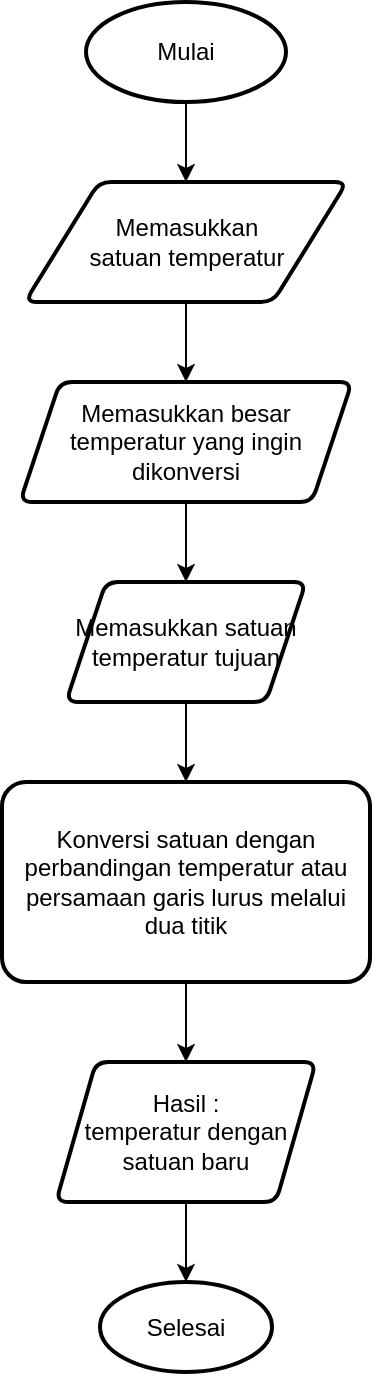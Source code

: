 <mxfile version="21.7.2" type="github">
  <diagram name="Page-1" id="axTvwTyRnC_YbbEKpN97">
    <mxGraphModel dx="392" dy="446" grid="1" gridSize="10" guides="1" tooltips="1" connect="1" arrows="1" fold="1" page="1" pageScale="1" pageWidth="827" pageHeight="1169" math="0" shadow="0">
      <root>
        <mxCell id="0" />
        <mxCell id="1" parent="0" />
        <mxCell id="TUb2oA2NIEB4g1PAvU3Q-9" value="" style="edgeStyle=orthogonalEdgeStyle;rounded=0;orthogonalLoop=1;jettySize=auto;html=1;" edge="1" parent="1" source="TUb2oA2NIEB4g1PAvU3Q-5" target="TUb2oA2NIEB4g1PAvU3Q-10">
          <mxGeometry relative="1" as="geometry">
            <mxPoint x="364" y="155" as="targetPoint" />
          </mxGeometry>
        </mxCell>
        <mxCell id="TUb2oA2NIEB4g1PAvU3Q-5" value="Mulai" style="strokeWidth=2;html=1;shape=mxgraph.flowchart.start_2;whiteSpace=wrap;" vertex="1" parent="1">
          <mxGeometry x="314" y="30" width="100" height="50" as="geometry" />
        </mxCell>
        <mxCell id="TUb2oA2NIEB4g1PAvU3Q-12" value="" style="edgeStyle=orthogonalEdgeStyle;rounded=0;orthogonalLoop=1;jettySize=auto;html=1;" edge="1" parent="1" source="TUb2oA2NIEB4g1PAvU3Q-10" target="TUb2oA2NIEB4g1PAvU3Q-11">
          <mxGeometry relative="1" as="geometry" />
        </mxCell>
        <mxCell id="TUb2oA2NIEB4g1PAvU3Q-10" value="Memasukkan &lt;br&gt;satuan temperatur" style="shape=parallelogram;html=1;strokeWidth=2;perimeter=parallelogramPerimeter;whiteSpace=wrap;rounded=1;arcSize=12;size=0.23;" vertex="1" parent="1">
          <mxGeometry x="283.5" y="120" width="161" height="60" as="geometry" />
        </mxCell>
        <mxCell id="TUb2oA2NIEB4g1PAvU3Q-14" value="" style="edgeStyle=orthogonalEdgeStyle;rounded=0;orthogonalLoop=1;jettySize=auto;html=1;" edge="1" parent="1" source="TUb2oA2NIEB4g1PAvU3Q-11" target="TUb2oA2NIEB4g1PAvU3Q-13">
          <mxGeometry relative="1" as="geometry" />
        </mxCell>
        <mxCell id="TUb2oA2NIEB4g1PAvU3Q-11" value="Memasukkan besar temperatur yang ingin dikonversi" style="shape=parallelogram;perimeter=parallelogramPerimeter;whiteSpace=wrap;html=1;fixedSize=1;strokeWidth=2;rounded=1;arcSize=12;" vertex="1" parent="1">
          <mxGeometry x="281" y="220" width="166" height="60" as="geometry" />
        </mxCell>
        <mxCell id="TUb2oA2NIEB4g1PAvU3Q-16" value="" style="edgeStyle=orthogonalEdgeStyle;rounded=0;orthogonalLoop=1;jettySize=auto;html=1;" edge="1" parent="1" source="TUb2oA2NIEB4g1PAvU3Q-13" target="TUb2oA2NIEB4g1PAvU3Q-15">
          <mxGeometry relative="1" as="geometry" />
        </mxCell>
        <mxCell id="TUb2oA2NIEB4g1PAvU3Q-13" value="Memasukkan satuan temperatur tujuan" style="shape=parallelogram;perimeter=parallelogramPerimeter;whiteSpace=wrap;html=1;fixedSize=1;strokeWidth=2;rounded=1;arcSize=12;" vertex="1" parent="1">
          <mxGeometry x="304" y="320" width="120" height="60" as="geometry" />
        </mxCell>
        <mxCell id="TUb2oA2NIEB4g1PAvU3Q-20" value="" style="edgeStyle=orthogonalEdgeStyle;rounded=0;orthogonalLoop=1;jettySize=auto;html=1;" edge="1" parent="1" source="TUb2oA2NIEB4g1PAvU3Q-15" target="TUb2oA2NIEB4g1PAvU3Q-19">
          <mxGeometry relative="1" as="geometry" />
        </mxCell>
        <mxCell id="TUb2oA2NIEB4g1PAvU3Q-15" value="Konversi satuan dengan perbandingan temperatur atau persamaan garis lurus melalui dua titik" style="whiteSpace=wrap;html=1;strokeWidth=2;rounded=1;arcSize=12;" vertex="1" parent="1">
          <mxGeometry x="272" y="420" width="184" height="100" as="geometry" />
        </mxCell>
        <mxCell id="TUb2oA2NIEB4g1PAvU3Q-22" value="" style="edgeStyle=orthogonalEdgeStyle;rounded=0;orthogonalLoop=1;jettySize=auto;html=1;" edge="1" parent="1" source="TUb2oA2NIEB4g1PAvU3Q-19" target="TUb2oA2NIEB4g1PAvU3Q-21">
          <mxGeometry relative="1" as="geometry" />
        </mxCell>
        <mxCell id="TUb2oA2NIEB4g1PAvU3Q-19" value="Hasil : &lt;br&gt;temperatur dengan satuan baru" style="shape=parallelogram;perimeter=parallelogramPerimeter;whiteSpace=wrap;html=1;fixedSize=1;strokeWidth=2;rounded=1;arcSize=12;" vertex="1" parent="1">
          <mxGeometry x="299" y="560" width="130" height="70" as="geometry" />
        </mxCell>
        <mxCell id="TUb2oA2NIEB4g1PAvU3Q-21" value="Selesai" style="ellipse;whiteSpace=wrap;html=1;strokeWidth=2;rounded=1;arcSize=12;" vertex="1" parent="1">
          <mxGeometry x="321" y="670" width="86" height="45" as="geometry" />
        </mxCell>
      </root>
    </mxGraphModel>
  </diagram>
</mxfile>
